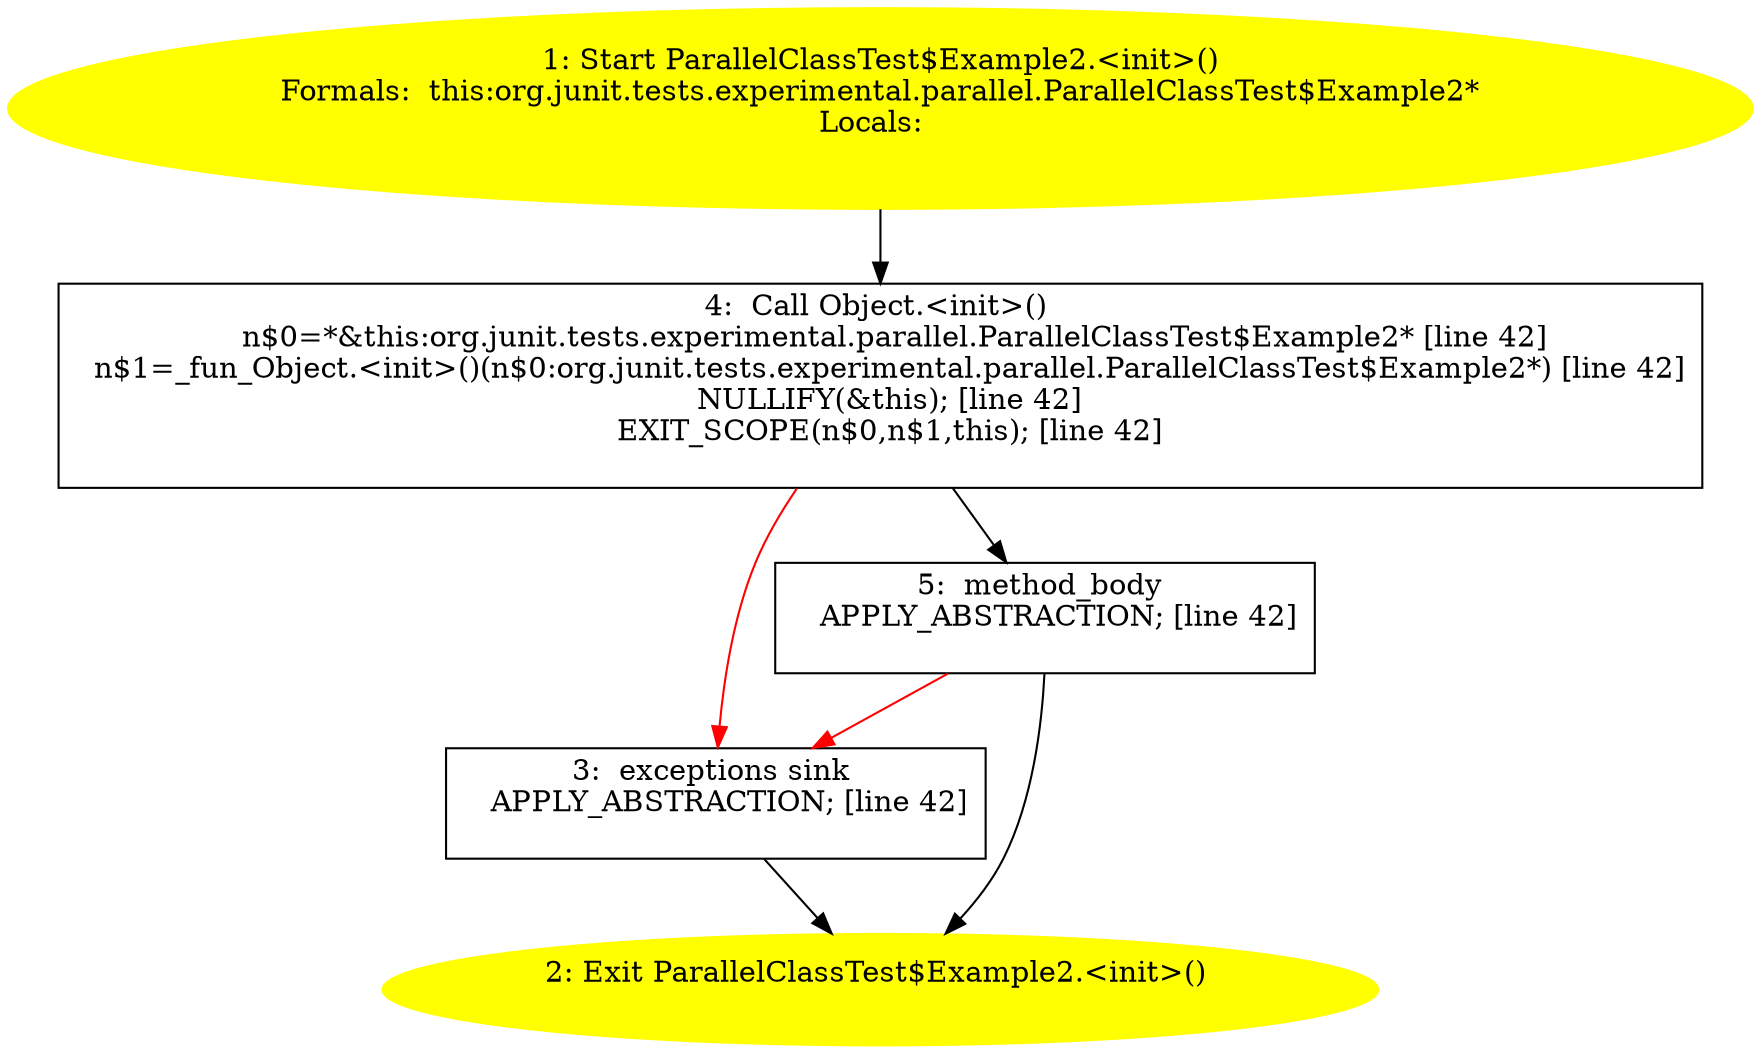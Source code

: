 /* @generated */
digraph cfg {
"org.junit.tests.experimental.parallel.ParallelClassTest$Example2.<init>().4a90157231f732d731e1a24b99ba8b67_1" [label="1: Start ParallelClassTest$Example2.<init>()\nFormals:  this:org.junit.tests.experimental.parallel.ParallelClassTest$Example2*\nLocals:  \n  " color=yellow style=filled]
	

	 "org.junit.tests.experimental.parallel.ParallelClassTest$Example2.<init>().4a90157231f732d731e1a24b99ba8b67_1" -> "org.junit.tests.experimental.parallel.ParallelClassTest$Example2.<init>().4a90157231f732d731e1a24b99ba8b67_4" ;
"org.junit.tests.experimental.parallel.ParallelClassTest$Example2.<init>().4a90157231f732d731e1a24b99ba8b67_2" [label="2: Exit ParallelClassTest$Example2.<init>() \n  " color=yellow style=filled]
	

"org.junit.tests.experimental.parallel.ParallelClassTest$Example2.<init>().4a90157231f732d731e1a24b99ba8b67_3" [label="3:  exceptions sink \n   APPLY_ABSTRACTION; [line 42]\n " shape="box"]
	

	 "org.junit.tests.experimental.parallel.ParallelClassTest$Example2.<init>().4a90157231f732d731e1a24b99ba8b67_3" -> "org.junit.tests.experimental.parallel.ParallelClassTest$Example2.<init>().4a90157231f732d731e1a24b99ba8b67_2" ;
"org.junit.tests.experimental.parallel.ParallelClassTest$Example2.<init>().4a90157231f732d731e1a24b99ba8b67_4" [label="4:  Call Object.<init>() \n   n$0=*&this:org.junit.tests.experimental.parallel.ParallelClassTest$Example2* [line 42]\n  n$1=_fun_Object.<init>()(n$0:org.junit.tests.experimental.parallel.ParallelClassTest$Example2*) [line 42]\n  NULLIFY(&this); [line 42]\n  EXIT_SCOPE(n$0,n$1,this); [line 42]\n " shape="box"]
	

	 "org.junit.tests.experimental.parallel.ParallelClassTest$Example2.<init>().4a90157231f732d731e1a24b99ba8b67_4" -> "org.junit.tests.experimental.parallel.ParallelClassTest$Example2.<init>().4a90157231f732d731e1a24b99ba8b67_5" ;
	 "org.junit.tests.experimental.parallel.ParallelClassTest$Example2.<init>().4a90157231f732d731e1a24b99ba8b67_4" -> "org.junit.tests.experimental.parallel.ParallelClassTest$Example2.<init>().4a90157231f732d731e1a24b99ba8b67_3" [color="red" ];
"org.junit.tests.experimental.parallel.ParallelClassTest$Example2.<init>().4a90157231f732d731e1a24b99ba8b67_5" [label="5:  method_body \n   APPLY_ABSTRACTION; [line 42]\n " shape="box"]
	

	 "org.junit.tests.experimental.parallel.ParallelClassTest$Example2.<init>().4a90157231f732d731e1a24b99ba8b67_5" -> "org.junit.tests.experimental.parallel.ParallelClassTest$Example2.<init>().4a90157231f732d731e1a24b99ba8b67_2" ;
	 "org.junit.tests.experimental.parallel.ParallelClassTest$Example2.<init>().4a90157231f732d731e1a24b99ba8b67_5" -> "org.junit.tests.experimental.parallel.ParallelClassTest$Example2.<init>().4a90157231f732d731e1a24b99ba8b67_3" [color="red" ];
}
